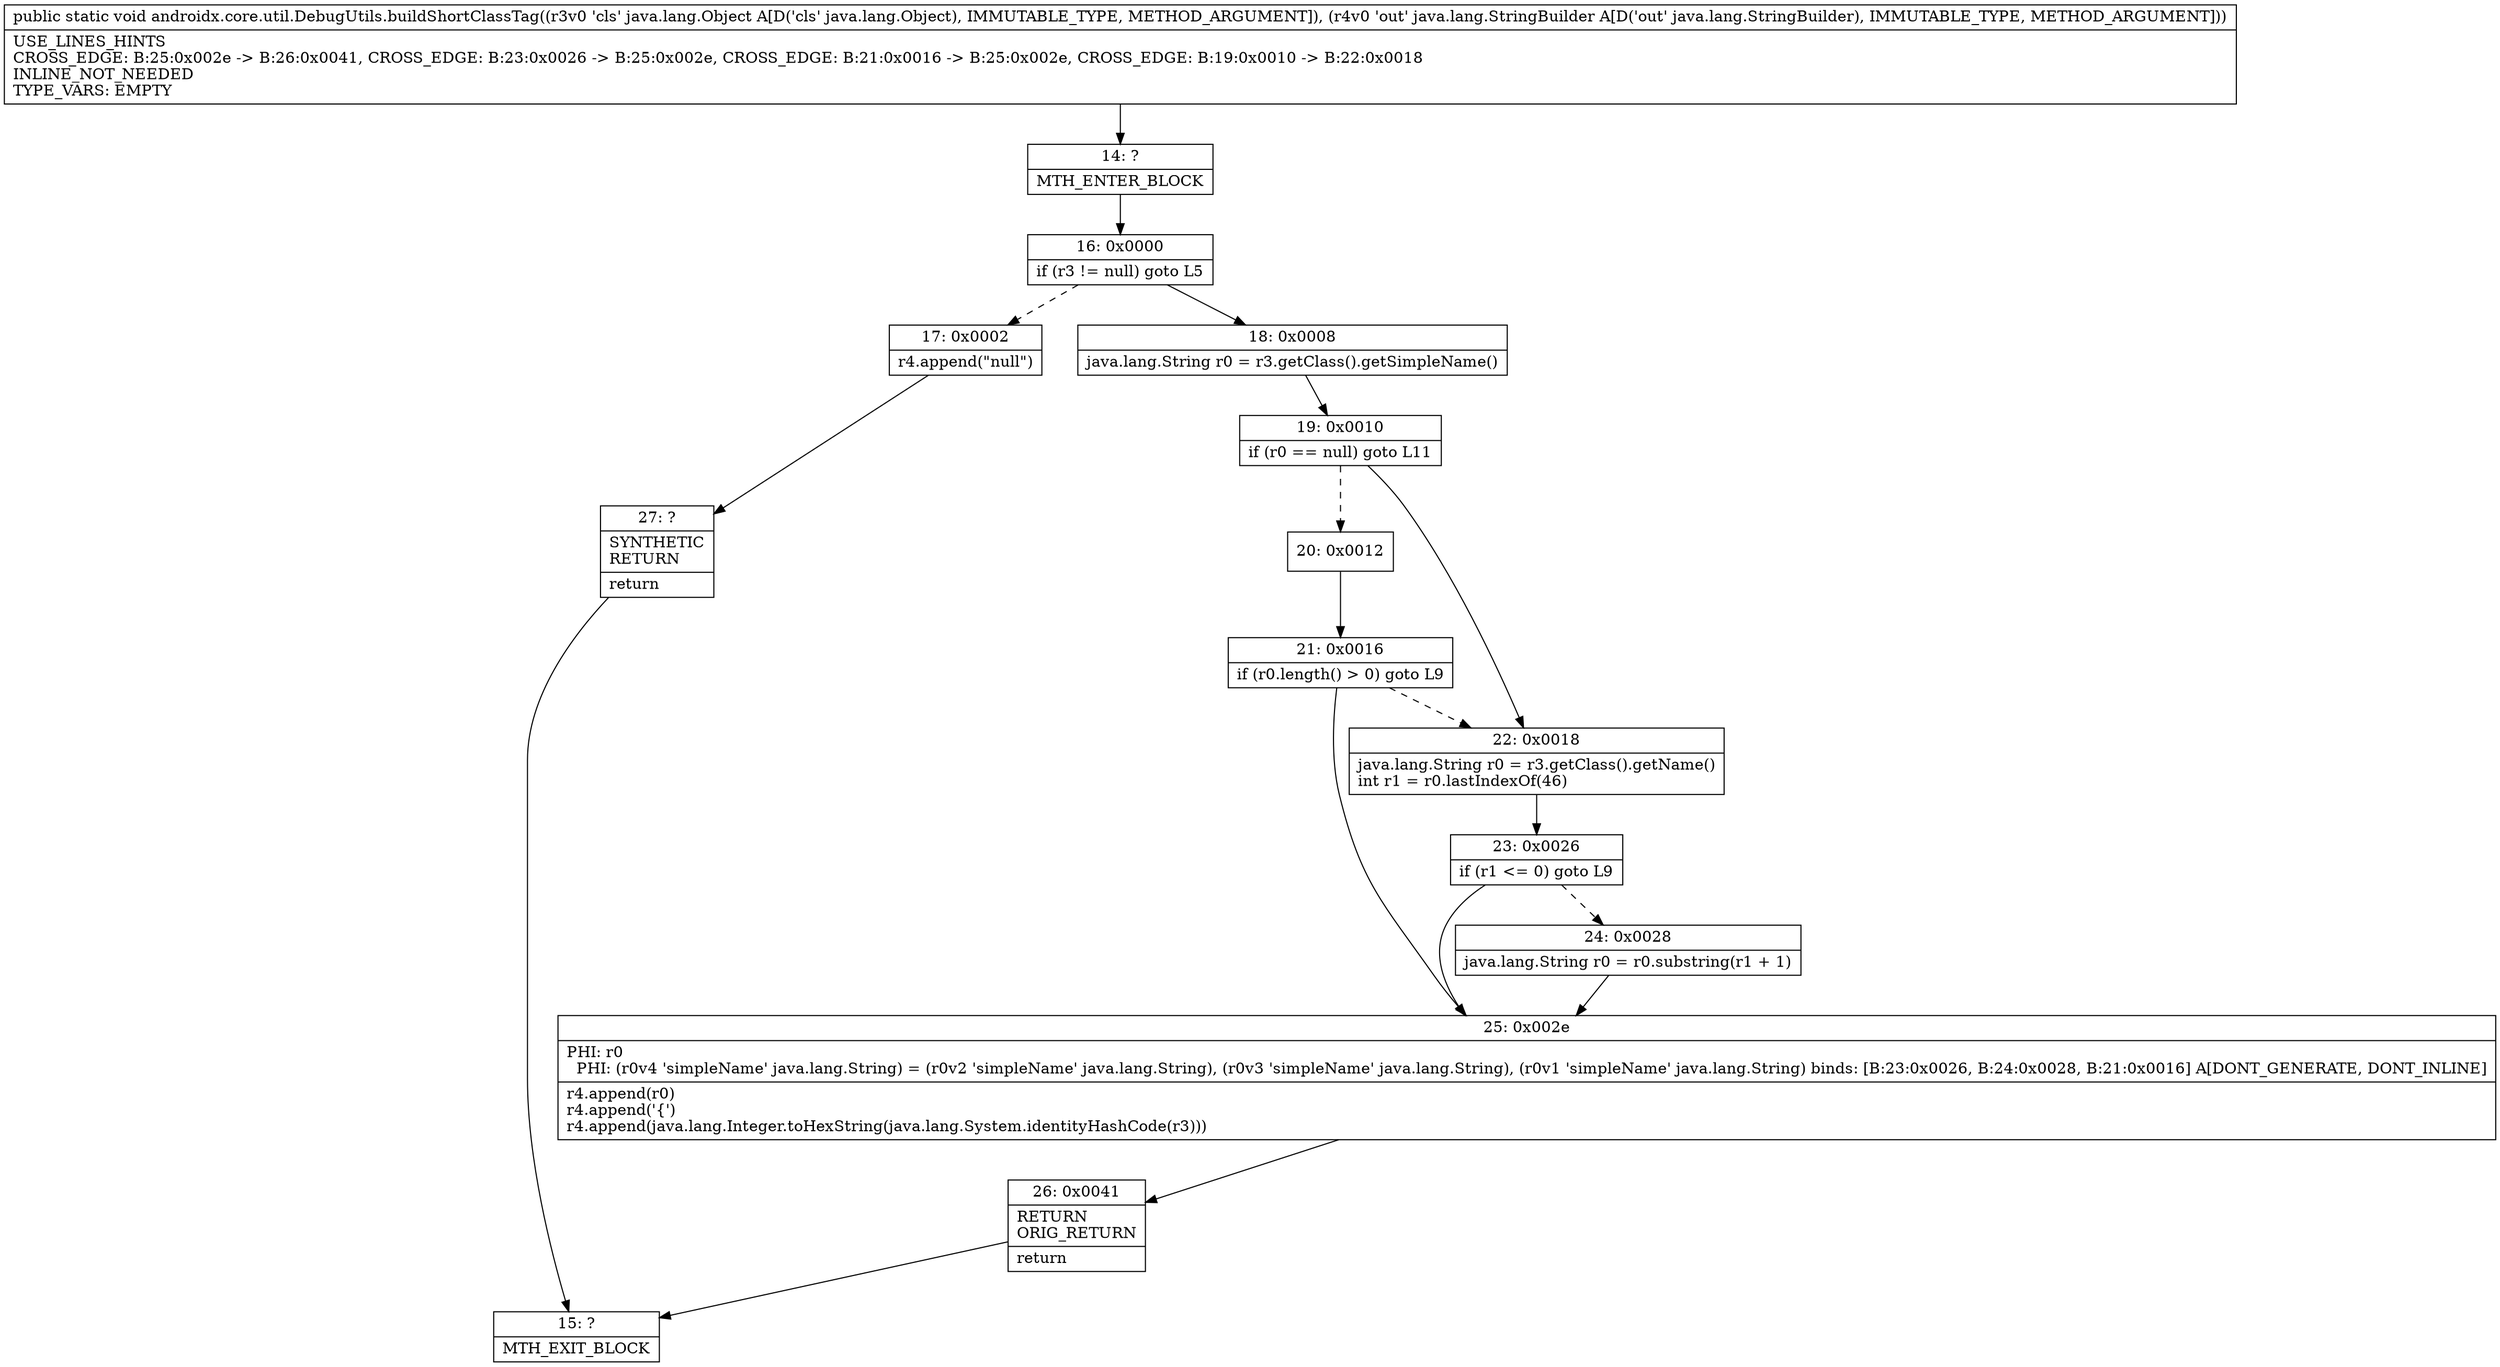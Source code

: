 digraph "CFG forandroidx.core.util.DebugUtils.buildShortClassTag(Ljava\/lang\/Object;Ljava\/lang\/StringBuilder;)V" {
Node_14 [shape=record,label="{14\:\ ?|MTH_ENTER_BLOCK\l}"];
Node_16 [shape=record,label="{16\:\ 0x0000|if (r3 != null) goto L5\l}"];
Node_17 [shape=record,label="{17\:\ 0x0002|r4.append(\"null\")\l}"];
Node_27 [shape=record,label="{27\:\ ?|SYNTHETIC\lRETURN\l|return\l}"];
Node_15 [shape=record,label="{15\:\ ?|MTH_EXIT_BLOCK\l}"];
Node_18 [shape=record,label="{18\:\ 0x0008|java.lang.String r0 = r3.getClass().getSimpleName()\l}"];
Node_19 [shape=record,label="{19\:\ 0x0010|if (r0 == null) goto L11\l}"];
Node_20 [shape=record,label="{20\:\ 0x0012}"];
Node_21 [shape=record,label="{21\:\ 0x0016|if (r0.length() \> 0) goto L9\l}"];
Node_25 [shape=record,label="{25\:\ 0x002e|PHI: r0 \l  PHI: (r0v4 'simpleName' java.lang.String) = (r0v2 'simpleName' java.lang.String), (r0v3 'simpleName' java.lang.String), (r0v1 'simpleName' java.lang.String) binds: [B:23:0x0026, B:24:0x0028, B:21:0x0016] A[DONT_GENERATE, DONT_INLINE]\l|r4.append(r0)\lr4.append('\{')\lr4.append(java.lang.Integer.toHexString(java.lang.System.identityHashCode(r3)))\l}"];
Node_26 [shape=record,label="{26\:\ 0x0041|RETURN\lORIG_RETURN\l|return\l}"];
Node_22 [shape=record,label="{22\:\ 0x0018|java.lang.String r0 = r3.getClass().getName()\lint r1 = r0.lastIndexOf(46)\l}"];
Node_23 [shape=record,label="{23\:\ 0x0026|if (r1 \<= 0) goto L9\l}"];
Node_24 [shape=record,label="{24\:\ 0x0028|java.lang.String r0 = r0.substring(r1 + 1)\l}"];
MethodNode[shape=record,label="{public static void androidx.core.util.DebugUtils.buildShortClassTag((r3v0 'cls' java.lang.Object A[D('cls' java.lang.Object), IMMUTABLE_TYPE, METHOD_ARGUMENT]), (r4v0 'out' java.lang.StringBuilder A[D('out' java.lang.StringBuilder), IMMUTABLE_TYPE, METHOD_ARGUMENT]))  | USE_LINES_HINTS\lCROSS_EDGE: B:25:0x002e \-\> B:26:0x0041, CROSS_EDGE: B:23:0x0026 \-\> B:25:0x002e, CROSS_EDGE: B:21:0x0016 \-\> B:25:0x002e, CROSS_EDGE: B:19:0x0010 \-\> B:22:0x0018\lINLINE_NOT_NEEDED\lTYPE_VARS: EMPTY\l}"];
MethodNode -> Node_14;Node_14 -> Node_16;
Node_16 -> Node_17[style=dashed];
Node_16 -> Node_18;
Node_17 -> Node_27;
Node_27 -> Node_15;
Node_18 -> Node_19;
Node_19 -> Node_20[style=dashed];
Node_19 -> Node_22;
Node_20 -> Node_21;
Node_21 -> Node_22[style=dashed];
Node_21 -> Node_25;
Node_25 -> Node_26;
Node_26 -> Node_15;
Node_22 -> Node_23;
Node_23 -> Node_24[style=dashed];
Node_23 -> Node_25;
Node_24 -> Node_25;
}

